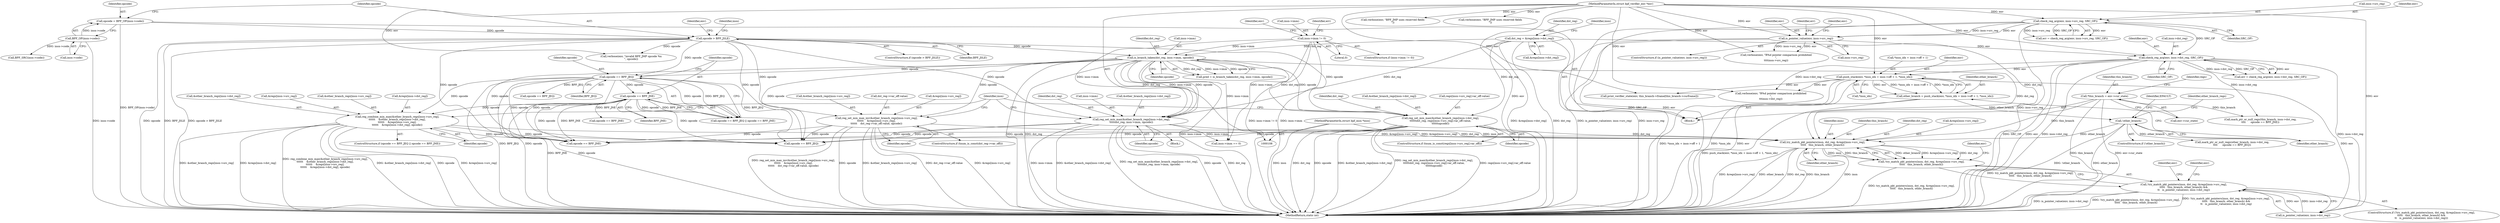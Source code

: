 digraph "1_linux_979d63d50c0c0f7bc537bf821e056cc9fe5abd38_0@pointer" {
"1000486" [label="(Call,try_match_pkt_pointers(insn, dst_reg, &regs[insn->src_reg],\n\t\t\t\t\t   this_branch, other_branch))"];
"1000110" [label="(MethodParameterIn,struct bpf_insn *insn)"];
"1000427" [label="(Call,reg_set_min_max(&other_branch_regs[insn->dst_reg],\n\t\t\t\t\tdst_reg, insn->imm, opcode))"];
"1000230" [label="(Call,dst_reg = &regs[insn->dst_reg])"];
"1000249" [label="(Call,is_branch_taken(dst_reg, insn->imm, opcode))"];
"1000163" [label="(Call,insn->imm != 0)"];
"1000143" [label="(Call,opcode > BPF_JSLE)"];
"1000135" [label="(Call,opcode = BPF_OP(insn->code))"];
"1000137" [label="(Call,BPF_OP(insn->code))"];
"1000341" [label="(Call,reg_set_min_max(&other_branch_regs[insn->dst_reg],\n\t\t\t\t\t\tdst_reg, regs[insn->src_reg].var_off.value,\n\t\t\t\t\t\topcode))"];
"1000393" [label="(Call,reg_combine_min_max(&other_branch_regs[insn->src_reg],\n\t\t\t\t\t\t    &other_branch_regs[insn->dst_reg],\n\t\t\t\t\t\t    &regs[insn->src_reg],\n\t\t\t\t\t\t    &regs[insn->dst_reg], opcode))"];
"1000387" [label="(Call,opcode == BPF_JEQ)"];
"1000390" [label="(Call,opcode == BPF_JNE)"];
"1000365" [label="(Call,reg_set_min_max_inv(&other_branch_regs[insn->src_reg],\n\t\t\t\t\t\t    &regs[insn->src_reg],\n\t\t\t\t\t\t    dst_reg->var_off.value, opcode))"];
"1000114" [label="(Call,*this_branch = env->cur_state)"];
"1000291" [label="(Call,!other_branch)"];
"1000276" [label="(Call,other_branch = push_stack(env, *insn_idx + insn->off + 1, *insn_idx))"];
"1000278" [label="(Call,push_stack(env, *insn_idx + insn->off + 1, *insn_idx))"];
"1000220" [label="(Call,check_reg_arg(env, insn->dst_reg, SRC_OP))"];
"1000188" [label="(Call,is_pointer_value(env, insn->src_reg))"];
"1000177" [label="(Call,check_reg_arg(env, insn->src_reg, SRC_OP))"];
"1000109" [label="(MethodParameterIn,struct bpf_verifier_env *env)"];
"1000485" [label="(Call,!try_match_pkt_pointers(insn, dst_reg, &regs[insn->src_reg],\n\t\t\t\t\t   this_branch, other_branch))"];
"1000484" [label="(Call,!try_match_pkt_pointers(insn, dst_reg, &regs[insn->src_reg],\n\t\t\t\t\t   this_branch, other_branch) &&\n\t\t   is_pointer_value(env, insn->dst_reg))"];
"1000167" [label="(Literal,0)"];
"1000179" [label="(Call,insn->src_reg)"];
"1000169" [label="(Call,verbose(env, \"BPF_JMP uses reserved fields\n\"))"];
"1000137" [label="(Call,BPF_OP(insn->code))"];
"1000143" [label="(Call,opcode > BPF_JSLE)"];
"1000383" [label="(Identifier,opcode)"];
"1000485" [label="(Call,!try_match_pkt_pointers(insn, dst_reg, &regs[insn->src_reg],\n\t\t\t\t\t   this_branch, other_branch))"];
"1000496" [label="(Identifier,other_branch)"];
"1000156" [label="(Call,BPF_SRC(insn->code))"];
"1000366" [label="(Call,&other_branch_regs[insn->src_reg])"];
"1000220" [label="(Call,check_reg_arg(env, insn->dst_reg, SRC_OP))"];
"1000162" [label="(ControlStructure,if (insn->imm != 0))"];
"1000378" [label="(Call,dst_reg->var_off.value)"];
"1000484" [label="(Call,!try_match_pkt_pointers(insn, dst_reg, &regs[insn->src_reg],\n\t\t\t\t\t   this_branch, other_branch) &&\n\t\t   is_pointer_value(env, insn->dst_reg))"];
"1000487" [label="(Identifier,insn)"];
"1000187" [label="(ControlStructure,if (is_pointer_value(env, insn->src_reg)))"];
"1000110" [label="(MethodParameterIn,struct bpf_insn *insn)"];
"1000230" [label="(Call,dst_reg = &regs[insn->dst_reg])"];
"1000212" [label="(Call,verbose(env, \"BPF_JMP uses reserved fields\n\"))"];
"1000400" [label="(Call,&other_branch_regs[insn->dst_reg])"];
"1000147" [label="(Call,verbose(env, \"invalid BPF_JMP opcode %x\n\", opcode))"];
"1000144" [label="(Identifier,opcode)"];
"1000406" [label="(Call,&regs[insn->src_reg])"];
"1000348" [label="(Identifier,dst_reg)"];
"1000178" [label="(Identifier,env)"];
"1000393" [label="(Call,reg_combine_min_max(&other_branch_regs[insn->src_reg],\n\t\t\t\t\t\t    &other_branch_regs[insn->dst_reg],\n\t\t\t\t\t\t    &regs[insn->src_reg],\n\t\t\t\t\t\t    &regs[insn->dst_reg], opcode))"];
"1000288" [label="(Call,*insn_idx)"];
"1000280" [label="(Call,*insn_idx + insn->off + 1)"];
"1000242" [label="(Identifier,insn)"];
"1000391" [label="(Identifier,opcode)"];
"1000276" [label="(Call,other_branch = push_stack(env, *insn_idx + insn->off + 1, *insn_idx))"];
"1000221" [label="(Identifier,env)"];
"1000427" [label="(Call,reg_set_min_max(&other_branch_regs[insn->dst_reg],\n\t\t\t\t\tdst_reg, insn->imm, opcode))"];
"1000175" [label="(Call,err = check_reg_arg(env, insn->src_reg, SRC_OP))"];
"1000497" [label="(Call,is_pointer_value(env, insn->dst_reg))"];
"1000194" [label="(Call,verbose(env, \"R%d pointer comparison prohibited\n\",\n\t\t\t\tinsn->src_reg))"];
"1000163" [label="(Call,insn->imm != 0)"];
"1000190" [label="(Call,insn->src_reg)"];
"1000231" [label="(Identifier,dst_reg)"];
"1000504" [label="(Identifier,env)"];
"1000474" [label="(Call,mark_ptr_or_null_regs(other_branch, insn->dst_reg,\n\t\t\t\t      opcode == BPF_JEQ))"];
"1000426" [label="(Block,)"];
"1000247" [label="(Call,pred = is_branch_taken(dst_reg, insn->imm, opcode))"];
"1000250" [label="(Identifier,dst_reg)"];
"1000342" [label="(Call,&other_branch_regs[insn->dst_reg])"];
"1000394" [label="(Call,&other_branch_regs[insn->src_reg])"];
"1000495" [label="(Identifier,this_branch)"];
"1000455" [label="(Call,opcode == BPF_JEQ)"];
"1000225" [label="(Identifier,SRC_OP)"];
"1000292" [label="(Identifier,other_branch)"];
"1000349" [label="(Call,regs[insn->src_reg].var_off.value)"];
"1000466" [label="(Call,mark_ptr_or_null_regs(this_branch, insn->dst_reg,\n\t\t\t\t      opcode == BPF_JNE))"];
"1000458" [label="(Call,opcode == BPF_JNE)"];
"1000295" [label="(Identifier,EFAULT)"];
"1000148" [label="(Identifier,env)"];
"1000232" [label="(Call,&regs[insn->dst_reg])"];
"1000138" [label="(Call,insn->code)"];
"1000145" [label="(Identifier,BPF_JSLE)"];
"1000488" [label="(Identifier,dst_reg)"];
"1000529" [label="(MethodReturn,static int)"];
"1000189" [label="(Identifier,env)"];
"1000136" [label="(Identifier,opcode)"];
"1000434" [label="(Identifier,dst_reg)"];
"1000135" [label="(Call,opcode = BPF_OP(insn->code))"];
"1000392" [label="(Identifier,BPF_JNE)"];
"1000412" [label="(Call,&regs[insn->dst_reg])"];
"1000444" [label="(Identifier,insn)"];
"1000114" [label="(Call,*this_branch = env->cur_state)"];
"1000418" [label="(Identifier,opcode)"];
"1000109" [label="(MethodParameterIn,struct bpf_verifier_env *env)"];
"1000177" [label="(Call,check_reg_arg(env, insn->src_reg, SRC_OP))"];
"1000390" [label="(Call,opcode == BPF_JNE)"];
"1000365" [label="(Call,reg_set_min_max_inv(&other_branch_regs[insn->src_reg],\n\t\t\t\t\t\t    &regs[insn->src_reg],\n\t\t\t\t\t\t    dst_reg->var_off.value, opcode))"];
"1000122" [label="(Identifier,regs)"];
"1000479" [label="(Call,opcode == BPF_JEQ)"];
"1000372" [label="(Call,&regs[insn->src_reg])"];
"1000483" [label="(ControlStructure,if (!try_match_pkt_pointers(insn, dst_reg, &regs[insn->src_reg],\n\t\t\t\t\t   this_branch, other_branch) &&\n\t\t   is_pointer_value(env, insn->dst_reg)))"];
"1000388" [label="(Identifier,opcode)"];
"1000290" [label="(ControlStructure,if (!other_branch))"];
"1000170" [label="(Identifier,env)"];
"1000277" [label="(Identifier,other_branch)"];
"1000503" [label="(Call,verbose(env, \"R%d pointer comparison prohibited\n\",\n\t\t\tinsn->dst_reg))"];
"1000164" [label="(Call,insn->imm)"];
"1000471" [label="(Call,opcode == BPF_JNE)"];
"1000297" [label="(Identifier,other_branch_regs)"];
"1000112" [label="(Block,)"];
"1000116" [label="(Call,env->cur_state)"];
"1000254" [label="(Identifier,opcode)"];
"1000360" [label="(ControlStructure,if (tnum_is_const(dst_reg->var_off)))"];
"1000249" [label="(Call,is_branch_taken(dst_reg, insn->imm, opcode))"];
"1000389" [label="(Identifier,BPF_JEQ)"];
"1000219" [label="(Identifier,err)"];
"1000332" [label="(ControlStructure,if (tnum_is_const(regs[insn->src_reg].var_off)))"];
"1000251" [label="(Call,insn->imm)"];
"1000115" [label="(Identifier,this_branch)"];
"1000386" [label="(Call,opcode == BPF_JEQ || opcode == BPF_JNE)"];
"1000195" [label="(Identifier,env)"];
"1000176" [label="(Identifier,err)"];
"1000279" [label="(Identifier,env)"];
"1000358" [label="(Identifier,opcode)"];
"1000385" [label="(ControlStructure,if (opcode == BPF_JEQ || opcode == BPF_JNE))"];
"1000188" [label="(Call,is_pointer_value(env, insn->src_reg))"];
"1000222" [label="(Call,insn->dst_reg)"];
"1000158" [label="(Identifier,insn)"];
"1000438" [label="(Identifier,opcode)"];
"1000498" [label="(Identifier,env)"];
"1000278" [label="(Call,push_stack(env, *insn_idx + insn->off + 1, *insn_idx))"];
"1000218" [label="(Call,err = check_reg_arg(env, insn->dst_reg, SRC_OP))"];
"1000435" [label="(Call,insn->imm)"];
"1000428" [label="(Call,&other_branch_regs[insn->dst_reg])"];
"1000341" [label="(Call,reg_set_min_max(&other_branch_regs[insn->dst_reg],\n\t\t\t\t\t\tdst_reg, regs[insn->src_reg].var_off.value,\n\t\t\t\t\t\topcode))"];
"1000518" [label="(Call,print_verifier_state(env, this_branch->frame[this_branch->curframe]))"];
"1000291" [label="(Call,!other_branch)"];
"1000387" [label="(Call,opcode == BPF_JEQ)"];
"1000486" [label="(Call,try_match_pkt_pointers(insn, dst_reg, &regs[insn->src_reg],\n\t\t\t\t\t   this_branch, other_branch))"];
"1000515" [label="(Identifier,env)"];
"1000142" [label="(ControlStructure,if (opcode > BPF_JSLE))"];
"1000489" [label="(Call,&regs[insn->src_reg])"];
"1000182" [label="(Identifier,SRC_OP)"];
"1000448" [label="(Call,insn->imm == 0)"];
"1000486" -> "1000485"  [label="AST: "];
"1000486" -> "1000496"  [label="CFG: "];
"1000487" -> "1000486"  [label="AST: "];
"1000488" -> "1000486"  [label="AST: "];
"1000489" -> "1000486"  [label="AST: "];
"1000495" -> "1000486"  [label="AST: "];
"1000496" -> "1000486"  [label="AST: "];
"1000485" -> "1000486"  [label="CFG: "];
"1000486" -> "1000529"  [label="DDG: &regs[insn->src_reg]"];
"1000486" -> "1000529"  [label="DDG: other_branch"];
"1000486" -> "1000529"  [label="DDG: dst_reg"];
"1000486" -> "1000529"  [label="DDG: this_branch"];
"1000486" -> "1000529"  [label="DDG: insn"];
"1000486" -> "1000485"  [label="DDG: other_branch"];
"1000486" -> "1000485"  [label="DDG: &regs[insn->src_reg]"];
"1000486" -> "1000485"  [label="DDG: dst_reg"];
"1000486" -> "1000485"  [label="DDG: insn"];
"1000486" -> "1000485"  [label="DDG: this_branch"];
"1000110" -> "1000486"  [label="DDG: insn"];
"1000427" -> "1000486"  [label="DDG: dst_reg"];
"1000341" -> "1000486"  [label="DDG: dst_reg"];
"1000230" -> "1000486"  [label="DDG: dst_reg"];
"1000249" -> "1000486"  [label="DDG: dst_reg"];
"1000393" -> "1000486"  [label="DDG: &regs[insn->src_reg]"];
"1000365" -> "1000486"  [label="DDG: &regs[insn->src_reg]"];
"1000114" -> "1000486"  [label="DDG: this_branch"];
"1000291" -> "1000486"  [label="DDG: other_branch"];
"1000110" -> "1000108"  [label="AST: "];
"1000110" -> "1000529"  [label="DDG: insn"];
"1000427" -> "1000426"  [label="AST: "];
"1000427" -> "1000438"  [label="CFG: "];
"1000428" -> "1000427"  [label="AST: "];
"1000434" -> "1000427"  [label="AST: "];
"1000435" -> "1000427"  [label="AST: "];
"1000438" -> "1000427"  [label="AST: "];
"1000444" -> "1000427"  [label="CFG: "];
"1000427" -> "1000529"  [label="DDG: &other_branch_regs[insn->dst_reg]"];
"1000427" -> "1000529"  [label="DDG: reg_set_min_max(&other_branch_regs[insn->dst_reg],\n\t\t\t\t\tdst_reg, insn->imm, opcode)"];
"1000427" -> "1000529"  [label="DDG: opcode"];
"1000427" -> "1000529"  [label="DDG: dst_reg"];
"1000427" -> "1000529"  [label="DDG: insn->imm"];
"1000230" -> "1000427"  [label="DDG: dst_reg"];
"1000249" -> "1000427"  [label="DDG: dst_reg"];
"1000249" -> "1000427"  [label="DDG: insn->imm"];
"1000249" -> "1000427"  [label="DDG: opcode"];
"1000163" -> "1000427"  [label="DDG: insn->imm"];
"1000143" -> "1000427"  [label="DDG: opcode"];
"1000427" -> "1000448"  [label="DDG: insn->imm"];
"1000427" -> "1000455"  [label="DDG: opcode"];
"1000427" -> "1000471"  [label="DDG: opcode"];
"1000230" -> "1000112"  [label="AST: "];
"1000230" -> "1000232"  [label="CFG: "];
"1000231" -> "1000230"  [label="AST: "];
"1000232" -> "1000230"  [label="AST: "];
"1000242" -> "1000230"  [label="CFG: "];
"1000230" -> "1000529"  [label="DDG: dst_reg"];
"1000230" -> "1000529"  [label="DDG: &regs[insn->dst_reg]"];
"1000230" -> "1000249"  [label="DDG: dst_reg"];
"1000230" -> "1000341"  [label="DDG: dst_reg"];
"1000249" -> "1000247"  [label="AST: "];
"1000249" -> "1000254"  [label="CFG: "];
"1000250" -> "1000249"  [label="AST: "];
"1000251" -> "1000249"  [label="AST: "];
"1000254" -> "1000249"  [label="AST: "];
"1000247" -> "1000249"  [label="CFG: "];
"1000249" -> "1000529"  [label="DDG: insn->imm"];
"1000249" -> "1000529"  [label="DDG: opcode"];
"1000249" -> "1000529"  [label="DDG: dst_reg"];
"1000249" -> "1000247"  [label="DDG: dst_reg"];
"1000249" -> "1000247"  [label="DDG: insn->imm"];
"1000249" -> "1000247"  [label="DDG: opcode"];
"1000163" -> "1000249"  [label="DDG: insn->imm"];
"1000143" -> "1000249"  [label="DDG: opcode"];
"1000249" -> "1000341"  [label="DDG: dst_reg"];
"1000249" -> "1000341"  [label="DDG: opcode"];
"1000249" -> "1000365"  [label="DDG: opcode"];
"1000249" -> "1000387"  [label="DDG: opcode"];
"1000249" -> "1000448"  [label="DDG: insn->imm"];
"1000249" -> "1000455"  [label="DDG: opcode"];
"1000249" -> "1000471"  [label="DDG: opcode"];
"1000163" -> "1000162"  [label="AST: "];
"1000163" -> "1000167"  [label="CFG: "];
"1000164" -> "1000163"  [label="AST: "];
"1000167" -> "1000163"  [label="AST: "];
"1000170" -> "1000163"  [label="CFG: "];
"1000176" -> "1000163"  [label="CFG: "];
"1000163" -> "1000529"  [label="DDG: insn->imm"];
"1000163" -> "1000529"  [label="DDG: insn->imm != 0"];
"1000163" -> "1000448"  [label="DDG: insn->imm"];
"1000143" -> "1000142"  [label="AST: "];
"1000143" -> "1000145"  [label="CFG: "];
"1000144" -> "1000143"  [label="AST: "];
"1000145" -> "1000143"  [label="AST: "];
"1000148" -> "1000143"  [label="CFG: "];
"1000158" -> "1000143"  [label="CFG: "];
"1000143" -> "1000529"  [label="DDG: opcode"];
"1000143" -> "1000529"  [label="DDG: BPF_JSLE"];
"1000143" -> "1000529"  [label="DDG: opcode > BPF_JSLE"];
"1000135" -> "1000143"  [label="DDG: opcode"];
"1000143" -> "1000147"  [label="DDG: opcode"];
"1000143" -> "1000341"  [label="DDG: opcode"];
"1000143" -> "1000365"  [label="DDG: opcode"];
"1000143" -> "1000387"  [label="DDG: opcode"];
"1000143" -> "1000455"  [label="DDG: opcode"];
"1000143" -> "1000471"  [label="DDG: opcode"];
"1000135" -> "1000112"  [label="AST: "];
"1000135" -> "1000137"  [label="CFG: "];
"1000136" -> "1000135"  [label="AST: "];
"1000137" -> "1000135"  [label="AST: "];
"1000144" -> "1000135"  [label="CFG: "];
"1000135" -> "1000529"  [label="DDG: BPF_OP(insn->code)"];
"1000137" -> "1000135"  [label="DDG: insn->code"];
"1000137" -> "1000138"  [label="CFG: "];
"1000138" -> "1000137"  [label="AST: "];
"1000137" -> "1000529"  [label="DDG: insn->code"];
"1000137" -> "1000156"  [label="DDG: insn->code"];
"1000341" -> "1000332"  [label="AST: "];
"1000341" -> "1000358"  [label="CFG: "];
"1000342" -> "1000341"  [label="AST: "];
"1000348" -> "1000341"  [label="AST: "];
"1000349" -> "1000341"  [label="AST: "];
"1000358" -> "1000341"  [label="AST: "];
"1000444" -> "1000341"  [label="CFG: "];
"1000341" -> "1000529"  [label="DDG: regs[insn->src_reg].var_off.value"];
"1000341" -> "1000529"  [label="DDG: dst_reg"];
"1000341" -> "1000529"  [label="DDG: opcode"];
"1000341" -> "1000529"  [label="DDG: &other_branch_regs[insn->dst_reg]"];
"1000341" -> "1000529"  [label="DDG: reg_set_min_max(&other_branch_regs[insn->dst_reg],\n\t\t\t\t\t\tdst_reg, regs[insn->src_reg].var_off.value,\n\t\t\t\t\t\topcode)"];
"1000341" -> "1000455"  [label="DDG: opcode"];
"1000341" -> "1000471"  [label="DDG: opcode"];
"1000393" -> "1000385"  [label="AST: "];
"1000393" -> "1000418"  [label="CFG: "];
"1000394" -> "1000393"  [label="AST: "];
"1000400" -> "1000393"  [label="AST: "];
"1000406" -> "1000393"  [label="AST: "];
"1000412" -> "1000393"  [label="AST: "];
"1000418" -> "1000393"  [label="AST: "];
"1000444" -> "1000393"  [label="CFG: "];
"1000393" -> "1000529"  [label="DDG: &other_branch_regs[insn->src_reg]"];
"1000393" -> "1000529"  [label="DDG: &regs[insn->dst_reg]"];
"1000393" -> "1000529"  [label="DDG: reg_combine_min_max(&other_branch_regs[insn->src_reg],\n\t\t\t\t\t\t    &other_branch_regs[insn->dst_reg],\n\t\t\t\t\t\t    &regs[insn->src_reg],\n\t\t\t\t\t\t    &regs[insn->dst_reg], opcode)"];
"1000393" -> "1000529"  [label="DDG: &other_branch_regs[insn->dst_reg]"];
"1000393" -> "1000529"  [label="DDG: opcode"];
"1000393" -> "1000529"  [label="DDG: &regs[insn->src_reg]"];
"1000387" -> "1000393"  [label="DDG: opcode"];
"1000390" -> "1000393"  [label="DDG: opcode"];
"1000393" -> "1000455"  [label="DDG: opcode"];
"1000393" -> "1000471"  [label="DDG: opcode"];
"1000387" -> "1000386"  [label="AST: "];
"1000387" -> "1000389"  [label="CFG: "];
"1000388" -> "1000387"  [label="AST: "];
"1000389" -> "1000387"  [label="AST: "];
"1000391" -> "1000387"  [label="CFG: "];
"1000386" -> "1000387"  [label="CFG: "];
"1000387" -> "1000529"  [label="DDG: BPF_JEQ"];
"1000387" -> "1000529"  [label="DDG: opcode"];
"1000387" -> "1000386"  [label="DDG: opcode"];
"1000387" -> "1000386"  [label="DDG: BPF_JEQ"];
"1000387" -> "1000390"  [label="DDG: opcode"];
"1000387" -> "1000455"  [label="DDG: opcode"];
"1000387" -> "1000455"  [label="DDG: BPF_JEQ"];
"1000387" -> "1000471"  [label="DDG: opcode"];
"1000387" -> "1000479"  [label="DDG: BPF_JEQ"];
"1000390" -> "1000386"  [label="AST: "];
"1000390" -> "1000392"  [label="CFG: "];
"1000391" -> "1000390"  [label="AST: "];
"1000392" -> "1000390"  [label="AST: "];
"1000386" -> "1000390"  [label="CFG: "];
"1000390" -> "1000529"  [label="DDG: BPF_JNE"];
"1000390" -> "1000529"  [label="DDG: opcode"];
"1000390" -> "1000386"  [label="DDG: opcode"];
"1000390" -> "1000386"  [label="DDG: BPF_JNE"];
"1000390" -> "1000455"  [label="DDG: opcode"];
"1000390" -> "1000458"  [label="DDG: BPF_JNE"];
"1000390" -> "1000471"  [label="DDG: opcode"];
"1000390" -> "1000471"  [label="DDG: BPF_JNE"];
"1000365" -> "1000360"  [label="AST: "];
"1000365" -> "1000383"  [label="CFG: "];
"1000366" -> "1000365"  [label="AST: "];
"1000372" -> "1000365"  [label="AST: "];
"1000378" -> "1000365"  [label="AST: "];
"1000383" -> "1000365"  [label="AST: "];
"1000444" -> "1000365"  [label="CFG: "];
"1000365" -> "1000529"  [label="DDG: reg_set_min_max_inv(&other_branch_regs[insn->src_reg],\n\t\t\t\t\t\t    &regs[insn->src_reg],\n\t\t\t\t\t\t    dst_reg->var_off.value, opcode)"];
"1000365" -> "1000529"  [label="DDG: opcode"];
"1000365" -> "1000529"  [label="DDG: &other_branch_regs[insn->src_reg]"];
"1000365" -> "1000529"  [label="DDG: dst_reg->var_off.value"];
"1000365" -> "1000529"  [label="DDG: &regs[insn->src_reg]"];
"1000365" -> "1000455"  [label="DDG: opcode"];
"1000365" -> "1000471"  [label="DDG: opcode"];
"1000114" -> "1000112"  [label="AST: "];
"1000114" -> "1000116"  [label="CFG: "];
"1000115" -> "1000114"  [label="AST: "];
"1000116" -> "1000114"  [label="AST: "];
"1000122" -> "1000114"  [label="CFG: "];
"1000114" -> "1000529"  [label="DDG: this_branch"];
"1000114" -> "1000529"  [label="DDG: env->cur_state"];
"1000114" -> "1000466"  [label="DDG: this_branch"];
"1000291" -> "1000290"  [label="AST: "];
"1000291" -> "1000292"  [label="CFG: "];
"1000292" -> "1000291"  [label="AST: "];
"1000295" -> "1000291"  [label="CFG: "];
"1000297" -> "1000291"  [label="CFG: "];
"1000291" -> "1000529"  [label="DDG: !other_branch"];
"1000291" -> "1000529"  [label="DDG: other_branch"];
"1000276" -> "1000291"  [label="DDG: other_branch"];
"1000291" -> "1000474"  [label="DDG: other_branch"];
"1000276" -> "1000112"  [label="AST: "];
"1000276" -> "1000278"  [label="CFG: "];
"1000277" -> "1000276"  [label="AST: "];
"1000278" -> "1000276"  [label="AST: "];
"1000292" -> "1000276"  [label="CFG: "];
"1000276" -> "1000529"  [label="DDG: push_stack(env, *insn_idx + insn->off + 1, *insn_idx)"];
"1000278" -> "1000276"  [label="DDG: env"];
"1000278" -> "1000276"  [label="DDG: *insn_idx + insn->off + 1"];
"1000278" -> "1000276"  [label="DDG: *insn_idx"];
"1000278" -> "1000288"  [label="CFG: "];
"1000279" -> "1000278"  [label="AST: "];
"1000280" -> "1000278"  [label="AST: "];
"1000288" -> "1000278"  [label="AST: "];
"1000278" -> "1000529"  [label="DDG: *insn_idx + insn->off + 1"];
"1000278" -> "1000529"  [label="DDG: *insn_idx"];
"1000278" -> "1000529"  [label="DDG: env"];
"1000220" -> "1000278"  [label="DDG: env"];
"1000109" -> "1000278"  [label="DDG: env"];
"1000278" -> "1000497"  [label="DDG: env"];
"1000278" -> "1000503"  [label="DDG: env"];
"1000278" -> "1000518"  [label="DDG: env"];
"1000220" -> "1000218"  [label="AST: "];
"1000220" -> "1000225"  [label="CFG: "];
"1000221" -> "1000220"  [label="AST: "];
"1000222" -> "1000220"  [label="AST: "];
"1000225" -> "1000220"  [label="AST: "];
"1000218" -> "1000220"  [label="CFG: "];
"1000220" -> "1000529"  [label="DDG: SRC_OP"];
"1000220" -> "1000529"  [label="DDG: env"];
"1000220" -> "1000529"  [label="DDG: insn->dst_reg"];
"1000220" -> "1000218"  [label="DDG: env"];
"1000220" -> "1000218"  [label="DDG: insn->dst_reg"];
"1000220" -> "1000218"  [label="DDG: SRC_OP"];
"1000188" -> "1000220"  [label="DDG: env"];
"1000109" -> "1000220"  [label="DDG: env"];
"1000177" -> "1000220"  [label="DDG: SRC_OP"];
"1000220" -> "1000466"  [label="DDG: insn->dst_reg"];
"1000220" -> "1000497"  [label="DDG: insn->dst_reg"];
"1000220" -> "1000503"  [label="DDG: insn->dst_reg"];
"1000188" -> "1000187"  [label="AST: "];
"1000188" -> "1000190"  [label="CFG: "];
"1000189" -> "1000188"  [label="AST: "];
"1000190" -> "1000188"  [label="AST: "];
"1000195" -> "1000188"  [label="CFG: "];
"1000219" -> "1000188"  [label="CFG: "];
"1000188" -> "1000529"  [label="DDG: is_pointer_value(env, insn->src_reg)"];
"1000188" -> "1000529"  [label="DDG: insn->src_reg"];
"1000177" -> "1000188"  [label="DDG: env"];
"1000177" -> "1000188"  [label="DDG: insn->src_reg"];
"1000109" -> "1000188"  [label="DDG: env"];
"1000188" -> "1000194"  [label="DDG: env"];
"1000188" -> "1000194"  [label="DDG: insn->src_reg"];
"1000177" -> "1000175"  [label="AST: "];
"1000177" -> "1000182"  [label="CFG: "];
"1000178" -> "1000177"  [label="AST: "];
"1000179" -> "1000177"  [label="AST: "];
"1000182" -> "1000177"  [label="AST: "];
"1000175" -> "1000177"  [label="CFG: "];
"1000177" -> "1000529"  [label="DDG: SRC_OP"];
"1000177" -> "1000529"  [label="DDG: env"];
"1000177" -> "1000529"  [label="DDG: insn->src_reg"];
"1000177" -> "1000175"  [label="DDG: env"];
"1000177" -> "1000175"  [label="DDG: insn->src_reg"];
"1000177" -> "1000175"  [label="DDG: SRC_OP"];
"1000109" -> "1000177"  [label="DDG: env"];
"1000109" -> "1000108"  [label="AST: "];
"1000109" -> "1000529"  [label="DDG: env"];
"1000109" -> "1000147"  [label="DDG: env"];
"1000109" -> "1000169"  [label="DDG: env"];
"1000109" -> "1000194"  [label="DDG: env"];
"1000109" -> "1000212"  [label="DDG: env"];
"1000109" -> "1000497"  [label="DDG: env"];
"1000109" -> "1000503"  [label="DDG: env"];
"1000109" -> "1000518"  [label="DDG: env"];
"1000485" -> "1000484"  [label="AST: "];
"1000498" -> "1000485"  [label="CFG: "];
"1000484" -> "1000485"  [label="CFG: "];
"1000485" -> "1000529"  [label="DDG: try_match_pkt_pointers(insn, dst_reg, &regs[insn->src_reg],\n\t\t\t\t\t   this_branch, other_branch)"];
"1000485" -> "1000484"  [label="DDG: try_match_pkt_pointers(insn, dst_reg, &regs[insn->src_reg],\n\t\t\t\t\t   this_branch, other_branch)"];
"1000484" -> "1000483"  [label="AST: "];
"1000484" -> "1000497"  [label="CFG: "];
"1000497" -> "1000484"  [label="AST: "];
"1000504" -> "1000484"  [label="CFG: "];
"1000515" -> "1000484"  [label="CFG: "];
"1000484" -> "1000529"  [label="DDG: is_pointer_value(env, insn->dst_reg)"];
"1000484" -> "1000529"  [label="DDG: !try_match_pkt_pointers(insn, dst_reg, &regs[insn->src_reg],\n\t\t\t\t\t   this_branch, other_branch)"];
"1000484" -> "1000529"  [label="DDG: !try_match_pkt_pointers(insn, dst_reg, &regs[insn->src_reg],\n\t\t\t\t\t   this_branch, other_branch) &&\n\t\t   is_pointer_value(env, insn->dst_reg)"];
"1000497" -> "1000484"  [label="DDG: env"];
"1000497" -> "1000484"  [label="DDG: insn->dst_reg"];
}

